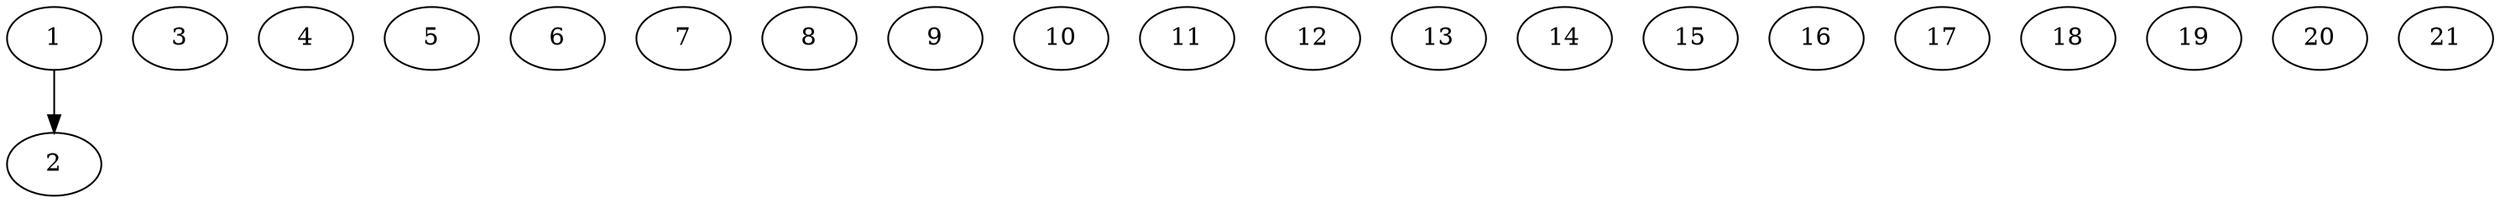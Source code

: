 digraph Independent_Nodes_21_WeightType_Random {
	1	 [Weight=6];
	2	 [Weight=6];
	3	 [Weight=3];
	4	 [Weight=9];
	5	 [Weight=4];
	6	 [Weight=10];
	7	 [Weight=3];
	8	 [Weight=9];
	9	 [Weight=7];
	10	 [Weight=9];
	11	 [Weight=7];
	12	 [Weight=10];
	13	 [Weight=4];
	14	 [Weight=3];
	15	 [Weight=2];
	16	 [Weight=8];
	17	 [Weight=3];
	18	 [Weight=8];
	19	 [Weight=9];
	20	 [Weight=8];
	21	 [Weight=4];
		1 -> 2	[Weight=32];
}

